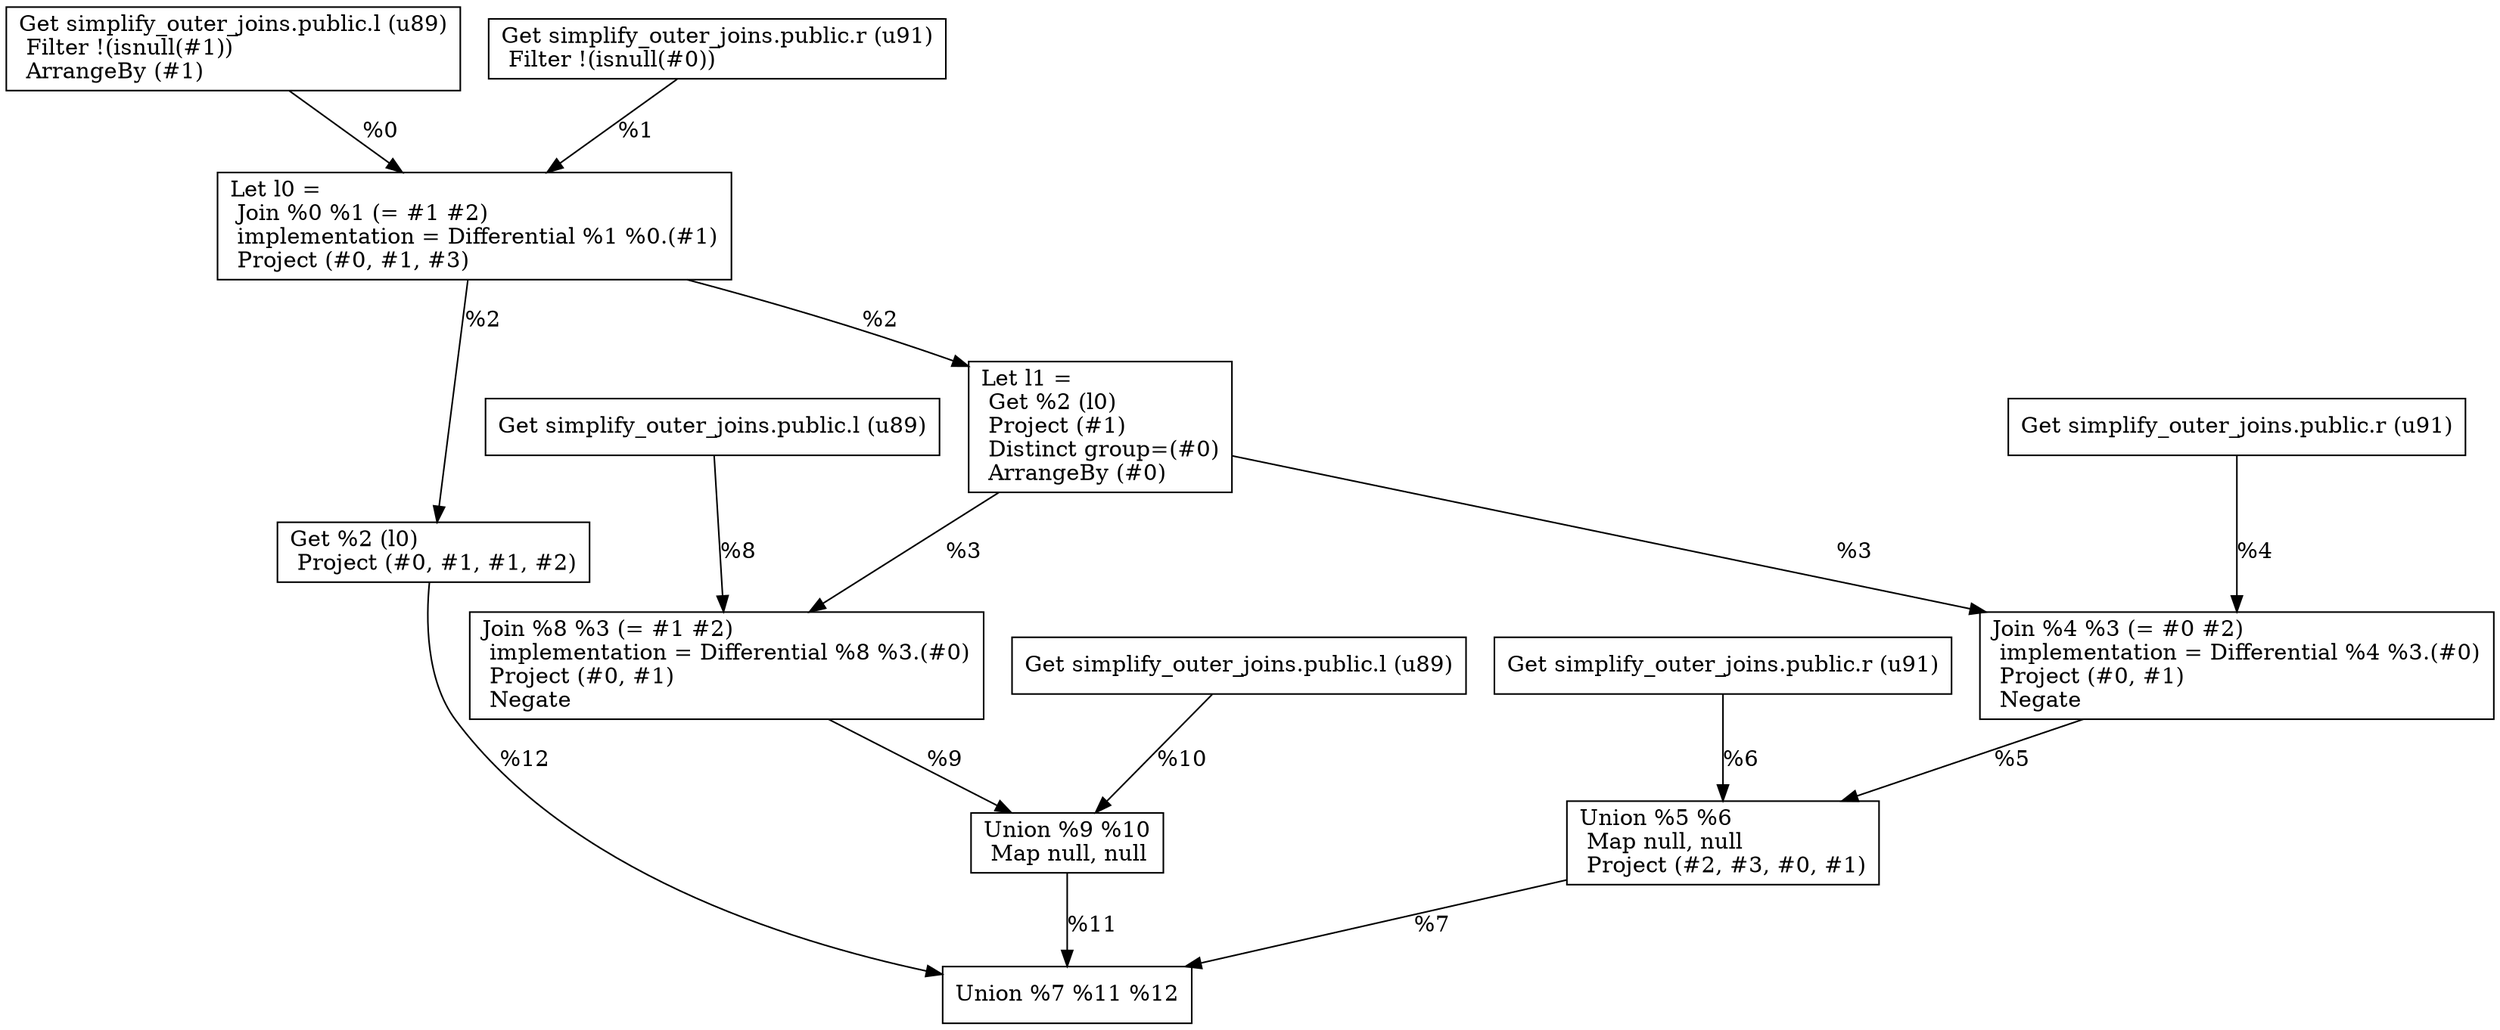 digraph G {
    node0 [shape = record, label=" Get simplify_outer_joins.public.l (u89)\l Filter !(isnull(#1))\l ArrangeBy (#1)\l"]
    node1 [shape = record, label=" Get simplify_outer_joins.public.r (u91)\l Filter !(isnull(#0))\l"]
    node2 [shape = record, label="Let l0 =\l Join %0 %1 (= #1 #2)\l  implementation = Differential %1 %0.(#1)\l Project (#0, #1, #3)\l"]
    node3 [shape = record, label="Let l1 =\l Get %2 (l0)\l Project (#1)\l Distinct group=(#0)\l ArrangeBy (#0)\l"]
    node4 [shape = record, label=" Get simplify_outer_joins.public.r (u91)\l"]
    node5 [shape = record, label=" Join %4 %3 (= #0 #2)\l  implementation = Differential %4 %3.(#0)\l Project (#0, #1)\l Negate\l"]
    node6 [shape = record, label=" Get simplify_outer_joins.public.r (u91)\l"]
    node7 [shape = record, label=" Union %5 %6\l Map null, null\l Project (#2, #3, #0, #1)\l"]
    node8 [shape = record, label=" Get simplify_outer_joins.public.l (u89)\l"]
    node9 [shape = record, label=" Join %8 %3 (= #1 #2)\l  implementation = Differential %8 %3.(#0)\l Project (#0, #1)\l Negate\l"]
    node10 [shape = record, label=" Get simplify_outer_joins.public.l (u89)\l"]
    node11 [shape = record, label=" Union %9 %10\l Map null, null\l"]
    node12 [shape = record, label=" Get %2 (l0)\l Project (#0, #1, #1, #2)\l"]
    node13 [shape = record, label=" Union %7 %11 %12\l"]
    node10 -> node11 [label = "%10\l"]
    node4 -> node5 [label = "%4\l"]
    node3 -> node5 [label = "%3\l"]
    node1 -> node2 [label = "%1\l"]
    node2 -> node3 [label = "%2\l"]
    node2 -> node12 [label = "%2\l"]
    node9 -> node11 [label = "%9\l"]
    node7 -> node13 [label = "%7\l"]
    node0 -> node2 [label = "%0\l"]
    node12 -> node13 [label = "%12\l"]
    node5 -> node7 [label = "%5\l"]
    node11 -> node13 [label = "%11\l"]
    node3 -> node9 [label = "%3\l"]
    node8 -> node9 [label = "%8\l"]
    node6 -> node7 [label = "%6\l"]
}
